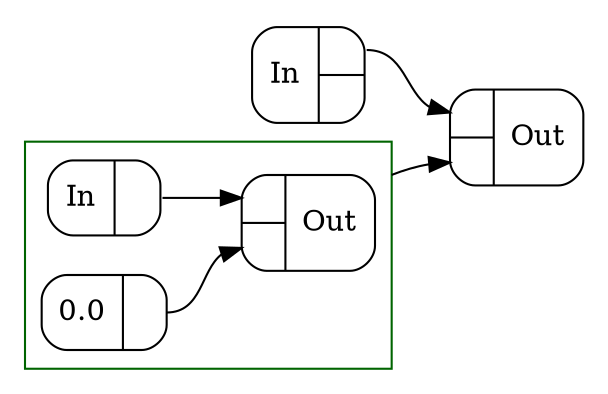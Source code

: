 digraph fst_adr {
  margin=0
  compound=true
  rankdir=LR
  node [shape=Mrecord]
  edge [fontsize=8,fontcolor=indigo]
  bgcolor=transparent
  nslimit=20
  subgraph clusterc0 { label=""; color=white; margin=0; c0 [label="{In|{<Out0>|<Out1>}}"] }
  subgraph cluster_4 {
    margin=8
    fontsize=20
    labeljust=r
    color=DarkGreen
    c2 [label="{0.0|{<Out0>}}"]
    c1 [label="{In|{<Out0>}}"]
    c3 [label="{{<In0>|<In1>}|Out}"]
    c1:Out0 -> c3:In0 []
    c2:Out0 -> c3:In1 []
  }
  subgraph clusterc5 { label=""; color=white; margin=0; c5 [label="{{<In0>|<In1>}|Out}"] }
  c0:Out0 -> c5:In0 []
  c3 -> c5:In1 [ltail=cluster_4]
}
